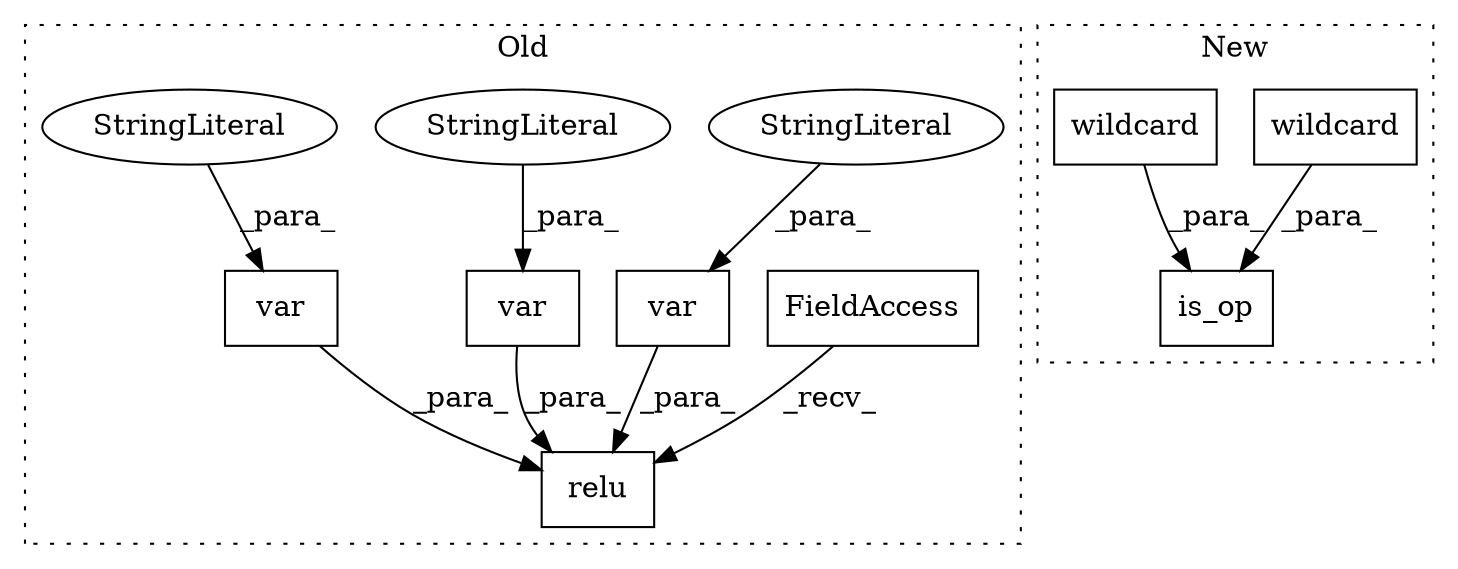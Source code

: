 digraph G {
subgraph cluster0 {
1 [label="relu" a="32" s="1728,1752" l="5,1" shape="box"];
3 [label="FieldAccess" a="22" s="1719" l="8" shape="box"];
4 [label="var" a="32" s="1588,1604" l="4,1" shape="box"];
6 [label="StringLiteral" a="45" s="1592" l="12" shape="ellipse"];
7 [label="var" a="32" s="1483,1494" l="4,1" shape="box"];
8 [label="StringLiteral" a="45" s="1487" l="7" shape="ellipse"];
10 [label="var" a="32" s="1512,1522" l="4,1" shape="box"];
11 [label="StringLiteral" a="45" s="1516" l="6" shape="ellipse"];
label = "Old";
style="dotted";
}
subgraph cluster1 {
2 [label="wildcard" a="32" s="1594" l="10" shape="box"];
5 [label="is_op" a="32" s="1751,1776" l="6,1" shape="box"];
9 [label="wildcard" a="32" s="1523" l="10" shape="box"];
label = "New";
style="dotted";
}
2 -> 5 [label="_para_"];
3 -> 1 [label="_recv_"];
4 -> 1 [label="_para_"];
6 -> 4 [label="_para_"];
7 -> 1 [label="_para_"];
8 -> 7 [label="_para_"];
9 -> 5 [label="_para_"];
10 -> 1 [label="_para_"];
11 -> 10 [label="_para_"];
}